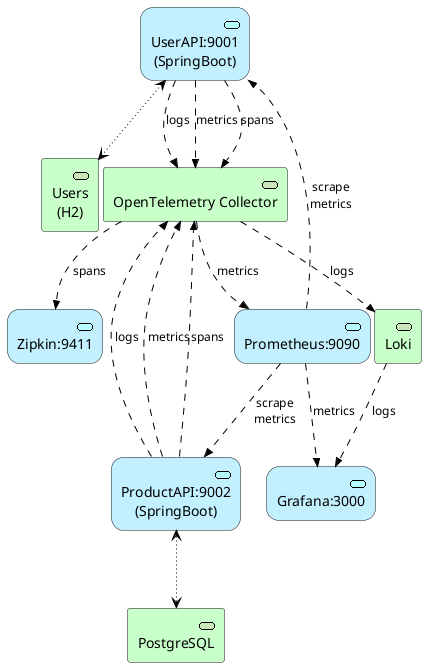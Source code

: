 @startuml Arch
skinparam nodesep 4
!include <archimate/Archimate>

archimate #Application "UserAPI:9001\n(SpringBoot)" as UserAPI <<application-service>>
archimate #Application "ProductAPI:9002\n(SpringBoot)" as ProductAPI <<application-service>>

archimate #Technology "Users\n(H2)" as UsersDB <<technology-service>>
archimate #Technology PostgreSQL <<technology-service>>

archimate #Application "Zipkin:9411" as Zipkin <<application-service>>
archimate #Application "Grafana:3000" as Grafana <<application-service>>
archimate #Application "Prometheus:9090" as Prometheus <<application-service>>

archimate #Technology "OpenTelemetry Collector" as OTC <<technology-service>>
archimate #Technology Loki <<technology-service>>

Rel_Access_rw(UserAPI, UsersDB)
Rel_Access_rw(ProductAPI, PostgreSQL)

Rel_Flow(UserAPI, OTC, logs)
Rel_Flow(UserAPI, OTC, metrics)
Rel_Flow(UserAPI, OTC, spans)

Rel_Flow(Prometheus, UserAPI, "scrape\nmetrics")
Rel_Flow(Prometheus, ProductAPI, "scrape\nmetrics")

Rel_Flow(ProductAPI, OTC, logs)
Rel_Flow(ProductAPI, OTC, metrics)
Rel_Flow(ProductAPI, OTC, spans)

Rel_Flow(OTC, Loki, logs)
Rel_Flow(Loki, Grafana, logs)
Rel_Flow(OTC, Prometheus, metrics)
Rel_Flow(Prometheus, Grafana, metrics)
Rel_Flow(OTC, Zipkin, spans)

@enduml